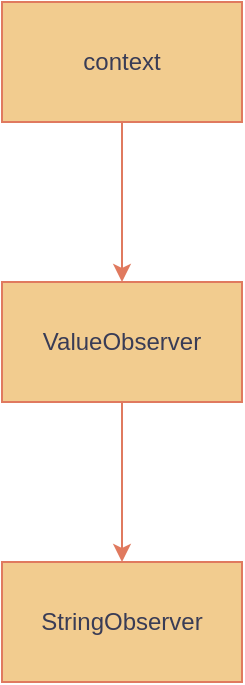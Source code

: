 <mxfile version="24.1.0" type="device">
  <diagram id="TifHEnnBgdxmyW56MNxi" name="第 1 页">
    <mxGraphModel dx="1434" dy="844" grid="1" gridSize="10" guides="1" tooltips="1" connect="1" arrows="1" fold="1" page="1" pageScale="1" pageWidth="3300" pageHeight="4681" math="0" shadow="0">
      <root>
        <mxCell id="0" />
        <mxCell id="1" parent="0" />
        <mxCell id="DAfq9c312pfWvG_fazrD-3" value="" style="edgeStyle=orthogonalEdgeStyle;rounded=0;orthogonalLoop=1;jettySize=auto;html=1;strokeColor=#E07A5F;fontColor=#393C56;fillColor=#F2CC8F;" edge="1" parent="1" source="2" target="DAfq9c312pfWvG_fazrD-2">
          <mxGeometry relative="1" as="geometry" />
        </mxCell>
        <mxCell id="2" value="context" style="whiteSpace=wrap;html=1;labelBackgroundColor=none;fillColor=#F2CC8F;strokeColor=#E07A5F;fontColor=#393C56;" parent="1" vertex="1">
          <mxGeometry x="260" y="70" width="120" height="60" as="geometry" />
        </mxCell>
        <mxCell id="DAfq9c312pfWvG_fazrD-5" value="" style="edgeStyle=orthogonalEdgeStyle;rounded=0;orthogonalLoop=1;jettySize=auto;html=1;strokeColor=#E07A5F;fontColor=#393C56;fillColor=#F2CC8F;" edge="1" parent="1" source="DAfq9c312pfWvG_fazrD-2" target="DAfq9c312pfWvG_fazrD-4">
          <mxGeometry relative="1" as="geometry" />
        </mxCell>
        <mxCell id="DAfq9c312pfWvG_fazrD-2" value="ValueObserver" style="whiteSpace=wrap;html=1;labelBackgroundColor=none;fillColor=#F2CC8F;strokeColor=#E07A5F;fontColor=#393C56;" vertex="1" parent="1">
          <mxGeometry x="260" y="210" width="120" height="60" as="geometry" />
        </mxCell>
        <mxCell id="DAfq9c312pfWvG_fazrD-4" value="StringObserver" style="whiteSpace=wrap;html=1;labelBackgroundColor=none;fillColor=#F2CC8F;strokeColor=#E07A5F;fontColor=#393C56;" vertex="1" parent="1">
          <mxGeometry x="260" y="350" width="120" height="60" as="geometry" />
        </mxCell>
      </root>
    </mxGraphModel>
  </diagram>
</mxfile>
